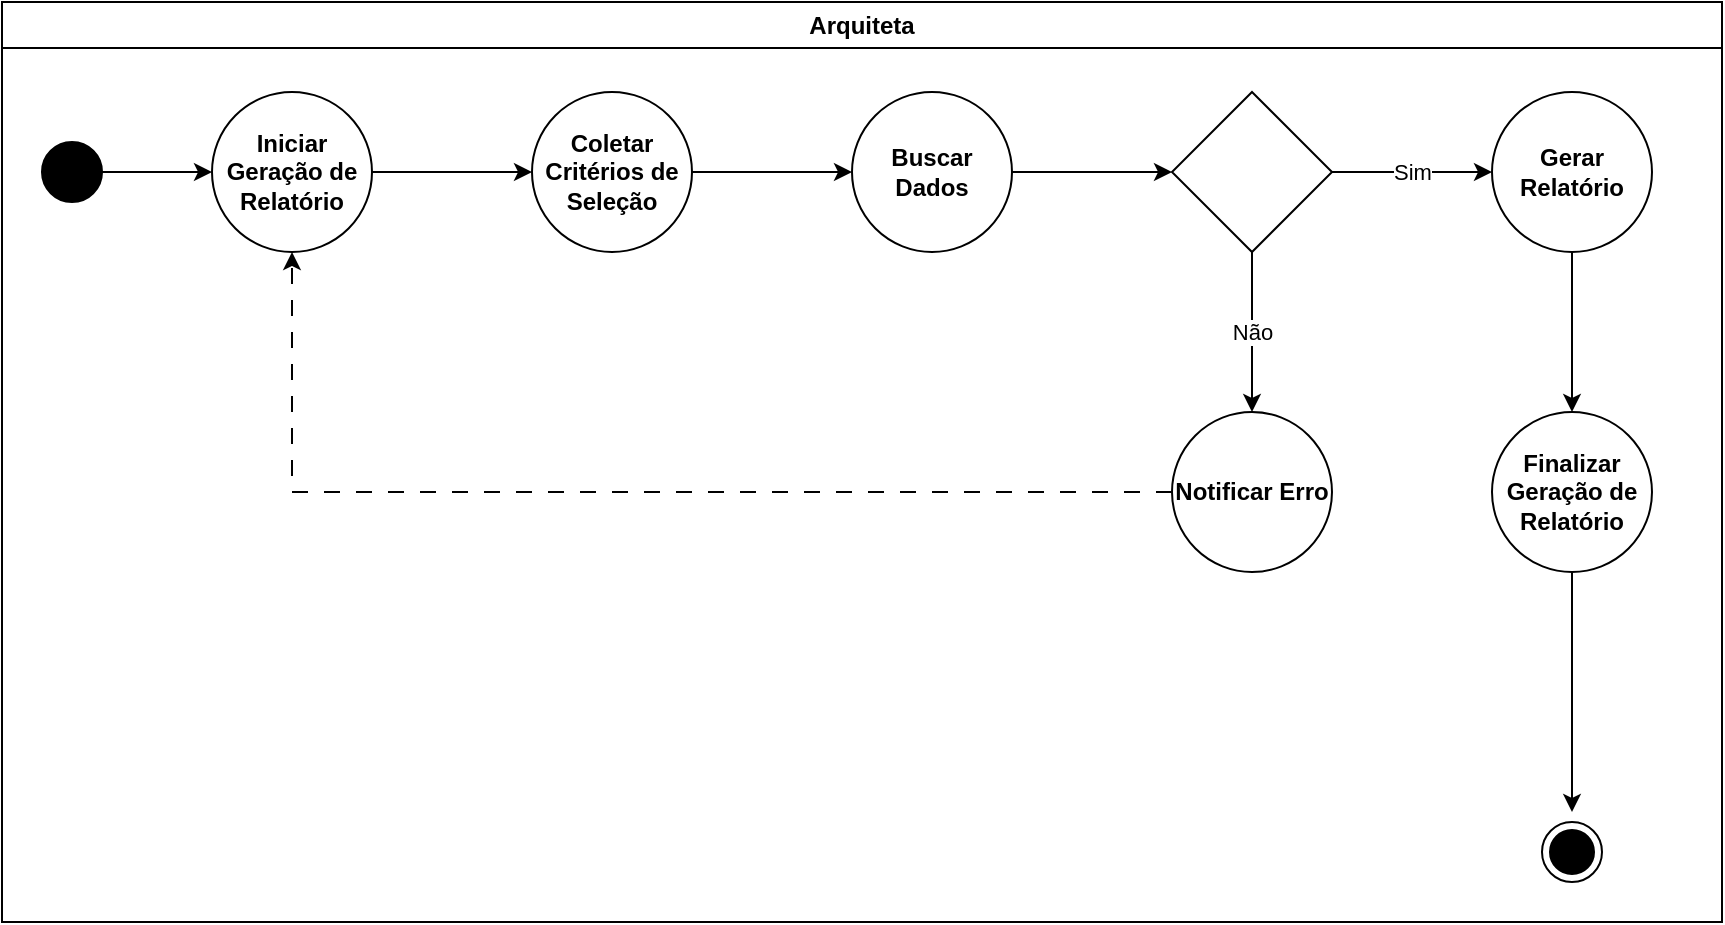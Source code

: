 <mxfile version="22.0.0" type="github">
  <diagram id="C5RBs43oDa-KdzZeNtuy" name="DiagramaSequência">
    <mxGraphModel dx="880" dy="478" grid="1" gridSize="10" guides="1" tooltips="1" connect="1" arrows="1" fold="1" page="1" pageScale="1" pageWidth="827" pageHeight="1169" math="0" shadow="0">
      <root>
        <mxCell id="WIyWlLk6GJQsqaUBKTNV-0" />
        <mxCell id="WIyWlLk6GJQsqaUBKTNV-1" parent="WIyWlLk6GJQsqaUBKTNV-0" />
        <mxCell id="2d2iZHLiT1Cx9WOOCi-t-0" value="Arquiteta" style="swimlane;whiteSpace=wrap;html=1;" vertex="1" parent="WIyWlLk6GJQsqaUBKTNV-1">
          <mxGeometry x="70" y="20" width="860" height="460" as="geometry" />
        </mxCell>
        <mxCell id="2d2iZHLiT1Cx9WOOCi-t-5" value="" style="edgeStyle=orthogonalEdgeStyle;rounded=0;orthogonalLoop=1;jettySize=auto;html=1;" edge="1" parent="2d2iZHLiT1Cx9WOOCi-t-0" source="2d2iZHLiT1Cx9WOOCi-t-3" target="2d2iZHLiT1Cx9WOOCi-t-4">
          <mxGeometry relative="1" as="geometry" />
        </mxCell>
        <mxCell id="2d2iZHLiT1Cx9WOOCi-t-3" value="" style="ellipse;fillColor=strokeColor;html=1;" vertex="1" parent="2d2iZHLiT1Cx9WOOCi-t-0">
          <mxGeometry x="20" y="70" width="30" height="30" as="geometry" />
        </mxCell>
        <mxCell id="2d2iZHLiT1Cx9WOOCi-t-7" value="" style="edgeStyle=orthogonalEdgeStyle;rounded=0;orthogonalLoop=1;jettySize=auto;html=1;" edge="1" parent="2d2iZHLiT1Cx9WOOCi-t-0" source="2d2iZHLiT1Cx9WOOCi-t-4" target="2d2iZHLiT1Cx9WOOCi-t-6">
          <mxGeometry relative="1" as="geometry" />
        </mxCell>
        <mxCell id="2d2iZHLiT1Cx9WOOCi-t-4" value="&lt;strong&gt;Iniciar Geração de Relatório&lt;/strong&gt;" style="ellipse;whiteSpace=wrap;html=1;" vertex="1" parent="2d2iZHLiT1Cx9WOOCi-t-0">
          <mxGeometry x="105" y="45" width="80" height="80" as="geometry" />
        </mxCell>
        <mxCell id="2d2iZHLiT1Cx9WOOCi-t-9" value="" style="edgeStyle=orthogonalEdgeStyle;rounded=0;orthogonalLoop=1;jettySize=auto;html=1;" edge="1" parent="2d2iZHLiT1Cx9WOOCi-t-0" source="2d2iZHLiT1Cx9WOOCi-t-6" target="2d2iZHLiT1Cx9WOOCi-t-8">
          <mxGeometry relative="1" as="geometry" />
        </mxCell>
        <mxCell id="2d2iZHLiT1Cx9WOOCi-t-6" value="&lt;strong&gt;Coletar Critérios de Seleção&lt;/strong&gt;" style="ellipse;whiteSpace=wrap;html=1;" vertex="1" parent="2d2iZHLiT1Cx9WOOCi-t-0">
          <mxGeometry x="265" y="45" width="80" height="80" as="geometry" />
        </mxCell>
        <mxCell id="2d2iZHLiT1Cx9WOOCi-t-11" value="" style="edgeStyle=orthogonalEdgeStyle;rounded=0;orthogonalLoop=1;jettySize=auto;html=1;" edge="1" parent="2d2iZHLiT1Cx9WOOCi-t-0" source="2d2iZHLiT1Cx9WOOCi-t-8" target="2d2iZHLiT1Cx9WOOCi-t-10">
          <mxGeometry relative="1" as="geometry" />
        </mxCell>
        <mxCell id="2d2iZHLiT1Cx9WOOCi-t-8" value="&lt;strong&gt;Buscar Dados&lt;/strong&gt;" style="ellipse;whiteSpace=wrap;html=1;" vertex="1" parent="2d2iZHLiT1Cx9WOOCi-t-0">
          <mxGeometry x="425" y="45" width="80" height="80" as="geometry" />
        </mxCell>
        <mxCell id="2d2iZHLiT1Cx9WOOCi-t-13" value="Sim" style="edgeStyle=orthogonalEdgeStyle;rounded=0;orthogonalLoop=1;jettySize=auto;html=1;" edge="1" parent="2d2iZHLiT1Cx9WOOCi-t-0" source="2d2iZHLiT1Cx9WOOCi-t-10" target="2d2iZHLiT1Cx9WOOCi-t-12">
          <mxGeometry relative="1" as="geometry" />
        </mxCell>
        <mxCell id="2d2iZHLiT1Cx9WOOCi-t-15" value="Não" style="edgeStyle=orthogonalEdgeStyle;rounded=0;orthogonalLoop=1;jettySize=auto;html=1;" edge="1" parent="2d2iZHLiT1Cx9WOOCi-t-0" source="2d2iZHLiT1Cx9WOOCi-t-10" target="2d2iZHLiT1Cx9WOOCi-t-14">
          <mxGeometry relative="1" as="geometry" />
        </mxCell>
        <mxCell id="2d2iZHLiT1Cx9WOOCi-t-10" value="" style="rhombus;whiteSpace=wrap;html=1;" vertex="1" parent="2d2iZHLiT1Cx9WOOCi-t-0">
          <mxGeometry x="585" y="45" width="80" height="80" as="geometry" />
        </mxCell>
        <mxCell id="2d2iZHLiT1Cx9WOOCi-t-18" value="" style="edgeStyle=orthogonalEdgeStyle;rounded=0;orthogonalLoop=1;jettySize=auto;html=1;" edge="1" parent="2d2iZHLiT1Cx9WOOCi-t-0" source="2d2iZHLiT1Cx9WOOCi-t-12" target="2d2iZHLiT1Cx9WOOCi-t-17">
          <mxGeometry relative="1" as="geometry" />
        </mxCell>
        <mxCell id="2d2iZHLiT1Cx9WOOCi-t-12" value="&lt;strong&gt;Gerar Relatório&lt;/strong&gt;" style="ellipse;whiteSpace=wrap;html=1;" vertex="1" parent="2d2iZHLiT1Cx9WOOCi-t-0">
          <mxGeometry x="745" y="45" width="80" height="80" as="geometry" />
        </mxCell>
        <mxCell id="2d2iZHLiT1Cx9WOOCi-t-16" style="edgeStyle=orthogonalEdgeStyle;rounded=0;orthogonalLoop=1;jettySize=auto;html=1;entryX=0.5;entryY=1;entryDx=0;entryDy=0;dashed=1;dashPattern=8 8;" edge="1" parent="2d2iZHLiT1Cx9WOOCi-t-0" source="2d2iZHLiT1Cx9WOOCi-t-14" target="2d2iZHLiT1Cx9WOOCi-t-4">
          <mxGeometry relative="1" as="geometry">
            <mxPoint x="140" y="130" as="targetPoint" />
          </mxGeometry>
        </mxCell>
        <mxCell id="2d2iZHLiT1Cx9WOOCi-t-14" value="&lt;strong&gt;Notificar Erro&lt;/strong&gt;" style="ellipse;whiteSpace=wrap;html=1;" vertex="1" parent="2d2iZHLiT1Cx9WOOCi-t-0">
          <mxGeometry x="585" y="205" width="80" height="80" as="geometry" />
        </mxCell>
        <mxCell id="2d2iZHLiT1Cx9WOOCi-t-20" value="" style="edgeStyle=orthogonalEdgeStyle;rounded=0;orthogonalLoop=1;jettySize=auto;html=1;" edge="1" parent="2d2iZHLiT1Cx9WOOCi-t-0" source="2d2iZHLiT1Cx9WOOCi-t-17">
          <mxGeometry relative="1" as="geometry">
            <mxPoint x="785" y="405" as="targetPoint" />
          </mxGeometry>
        </mxCell>
        <mxCell id="2d2iZHLiT1Cx9WOOCi-t-17" value="&lt;strong&gt;Finalizar Geração de Relatório&lt;/strong&gt;" style="ellipse;whiteSpace=wrap;html=1;" vertex="1" parent="2d2iZHLiT1Cx9WOOCi-t-0">
          <mxGeometry x="745" y="205" width="80" height="80" as="geometry" />
        </mxCell>
        <mxCell id="2d2iZHLiT1Cx9WOOCi-t-21" value="" style="ellipse;html=1;shape=endState;fillColor=strokeColor;" vertex="1" parent="2d2iZHLiT1Cx9WOOCi-t-0">
          <mxGeometry x="770" y="410" width="30" height="30" as="geometry" />
        </mxCell>
      </root>
    </mxGraphModel>
  </diagram>
</mxfile>
